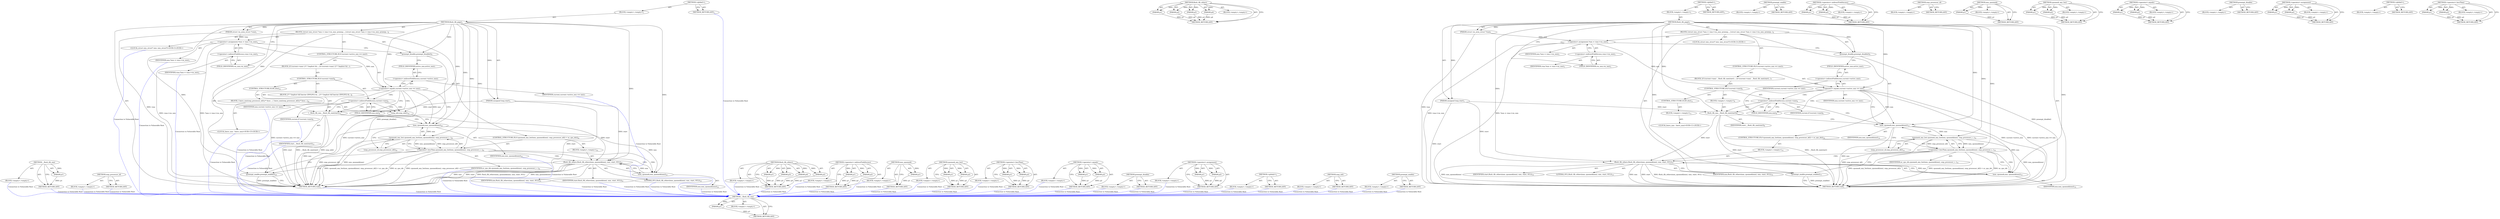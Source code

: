 digraph "preempt_enable" {
vulnerable_94 [label=<(METHOD,__flush_tlb_one)>];
vulnerable_95 [label=<(PARAM,p1)>];
vulnerable_96 [label=<(BLOCK,&lt;empty&gt;,&lt;empty&gt;)>];
vulnerable_97 [label=<(METHOD_RETURN,ANY)>];
vulnerable_115 [label=<(METHOD,flush_tlb_others)>];
vulnerable_116 [label=<(PARAM,p1)>];
vulnerable_117 [label=<(PARAM,p2)>];
vulnerable_118 [label=<(PARAM,p3)>];
vulnerable_119 [label=<(PARAM,p4)>];
vulnerable_120 [label=<(BLOCK,&lt;empty&gt;,&lt;empty&gt;)>];
vulnerable_121 [label=<(METHOD_RETURN,ANY)>];
vulnerable_6 [label=<(METHOD,&lt;global&gt;)<SUB>1</SUB>>];
vulnerable_7 [label=<(BLOCK,&lt;empty&gt;,&lt;empty&gt;)<SUB>1</SUB>>];
vulnerable_8 [label=<(METHOD,flush_tlb_page)<SUB>1</SUB>>];
vulnerable_9 [label=<(PARAM,struct vm_area_struct *vma)<SUB>1</SUB>>];
vulnerable_10 [label=<(PARAM,unsigned long start)<SUB>1</SUB>>];
vulnerable_11 [label=<(BLOCK,{
	struct mm_struct *mm = vma-&gt;vm_mm;

 	preemp...,{
	struct mm_struct *mm = vma-&gt;vm_mm;

 	preemp...)<SUB>2</SUB>>];
vulnerable_12 [label="<(LOCAL,struct mm_struct* mm: mm_struct*)<SUB>3</SUB>>"];
vulnerable_13 [label=<(&lt;operator&gt;.assignment,*mm = vma-&gt;vm_mm)<SUB>3</SUB>>];
vulnerable_14 [label=<(IDENTIFIER,mm,*mm = vma-&gt;vm_mm)<SUB>3</SUB>>];
vulnerable_15 [label=<(&lt;operator&gt;.indirectFieldAccess,vma-&gt;vm_mm)<SUB>3</SUB>>];
vulnerable_16 [label=<(IDENTIFIER,vma,*mm = vma-&gt;vm_mm)<SUB>3</SUB>>];
vulnerable_17 [label=<(FIELD_IDENTIFIER,vm_mm,vm_mm)<SUB>3</SUB>>];
vulnerable_18 [label=<(preempt_disable,preempt_disable())<SUB>5</SUB>>];
vulnerable_19 [label=<(CONTROL_STRUCTURE,IF,if (current-&gt;active_mm == mm))<SUB>7</SUB>>];
vulnerable_20 [label=<(&lt;operator&gt;.equals,current-&gt;active_mm == mm)<SUB>7</SUB>>];
vulnerable_21 [label=<(&lt;operator&gt;.indirectFieldAccess,current-&gt;active_mm)<SUB>7</SUB>>];
vulnerable_22 [label=<(IDENTIFIER,current,current-&gt;active_mm == mm)<SUB>7</SUB>>];
vulnerable_23 [label=<(FIELD_IDENTIFIER,active_mm,active_mm)<SUB>7</SUB>>];
vulnerable_24 [label=<(IDENTIFIER,mm,current-&gt;active_mm == mm)<SUB>7</SUB>>];
vulnerable_25 [label=<(BLOCK,{
		if (current-&gt;mm)
 			__flush_tlb_one(start)...,{
		if (current-&gt;mm)
 			__flush_tlb_one(start)...)<SUB>7</SUB>>];
vulnerable_26 [label=<(CONTROL_STRUCTURE,IF,if (current-&gt;mm))<SUB>8</SUB>>];
vulnerable_27 [label=<(&lt;operator&gt;.indirectFieldAccess,current-&gt;mm)<SUB>8</SUB>>];
vulnerable_28 [label=<(IDENTIFIER,current,if (current-&gt;mm))<SUB>8</SUB>>];
vulnerable_29 [label=<(FIELD_IDENTIFIER,mm,mm)<SUB>8</SUB>>];
vulnerable_30 [label=<(BLOCK,&lt;empty&gt;,&lt;empty&gt;)<SUB>9</SUB>>];
vulnerable_31 [label=<(__flush_tlb_one,__flush_tlb_one(start))<SUB>9</SUB>>];
vulnerable_32 [label=<(IDENTIFIER,start,__flush_tlb_one(start))<SUB>9</SUB>>];
vulnerable_33 [label=<(CONTROL_STRUCTURE,ELSE,else)<SUB>11</SUB>>];
vulnerable_34 [label=<(BLOCK,&lt;empty&gt;,&lt;empty&gt;)<SUB>11</SUB>>];
vulnerable_35 [label="<(LOCAL,leave_mm : leave_mm)<SUB>11</SUB>>"];
vulnerable_36 [label=<(CONTROL_STRUCTURE,IF,if (cpumask_any_but(mm_cpumask(mm), smp_processor_id()) &lt; nr_cpu_ids))<SUB>14</SUB>>];
vulnerable_37 [label=<(&lt;operator&gt;.lessThan,cpumask_any_but(mm_cpumask(mm), smp_processor_i...)<SUB>14</SUB>>];
vulnerable_38 [label=<(cpumask_any_but,cpumask_any_but(mm_cpumask(mm), smp_processor_i...)<SUB>14</SUB>>];
vulnerable_39 [label=<(mm_cpumask,mm_cpumask(mm))<SUB>14</SUB>>];
vulnerable_40 [label=<(IDENTIFIER,mm,mm_cpumask(mm))<SUB>14</SUB>>];
vulnerable_41 [label=<(smp_processor_id,smp_processor_id())<SUB>14</SUB>>];
vulnerable_42 [label=<(IDENTIFIER,nr_cpu_ids,cpumask_any_but(mm_cpumask(mm), smp_processor_i...)<SUB>14</SUB>>];
vulnerable_43 [label=<(BLOCK,&lt;empty&gt;,&lt;empty&gt;)<SUB>15</SUB>>];
vulnerable_44 [label=<(flush_tlb_others,flush_tlb_others(mm_cpumask(mm), mm, start, 0UL))<SUB>15</SUB>>];
vulnerable_45 [label=<(mm_cpumask,mm_cpumask(mm))<SUB>15</SUB>>];
vulnerable_46 [label=<(IDENTIFIER,mm,mm_cpumask(mm))<SUB>15</SUB>>];
vulnerable_47 [label=<(IDENTIFIER,mm,flush_tlb_others(mm_cpumask(mm), mm, start, 0UL))<SUB>15</SUB>>];
vulnerable_48 [label=<(IDENTIFIER,start,flush_tlb_others(mm_cpumask(mm), mm, start, 0UL))<SUB>15</SUB>>];
vulnerable_49 [label=<(LITERAL,0UL,flush_tlb_others(mm_cpumask(mm), mm, start, 0UL))<SUB>15</SUB>>];
vulnerable_50 [label=<(preempt_enable,preempt_enable())<SUB>17</SUB>>];
vulnerable_51 [label=<(METHOD_RETURN,void)<SUB>1</SUB>>];
vulnerable_53 [label=<(METHOD_RETURN,ANY)<SUB>1</SUB>>];
vulnerable_122 [label=<(METHOD,preempt_enable)>];
vulnerable_123 [label=<(BLOCK,&lt;empty&gt;,&lt;empty&gt;)>];
vulnerable_124 [label=<(METHOD_RETURN,ANY)>];
vulnerable_81 [label=<(METHOD,&lt;operator&gt;.indirectFieldAccess)>];
vulnerable_82 [label=<(PARAM,p1)>];
vulnerable_83 [label=<(PARAM,p2)>];
vulnerable_84 [label=<(BLOCK,&lt;empty&gt;,&lt;empty&gt;)>];
vulnerable_85 [label=<(METHOD_RETURN,ANY)>];
vulnerable_112 [label=<(METHOD,smp_processor_id)>];
vulnerable_113 [label=<(BLOCK,&lt;empty&gt;,&lt;empty&gt;)>];
vulnerable_114 [label=<(METHOD_RETURN,ANY)>];
vulnerable_108 [label=<(METHOD,mm_cpumask)>];
vulnerable_109 [label=<(PARAM,p1)>];
vulnerable_110 [label=<(BLOCK,&lt;empty&gt;,&lt;empty&gt;)>];
vulnerable_111 [label=<(METHOD_RETURN,ANY)>];
vulnerable_103 [label=<(METHOD,cpumask_any_but)>];
vulnerable_104 [label=<(PARAM,p1)>];
vulnerable_105 [label=<(PARAM,p2)>];
vulnerable_106 [label=<(BLOCK,&lt;empty&gt;,&lt;empty&gt;)>];
vulnerable_107 [label=<(METHOD_RETURN,ANY)>];
vulnerable_89 [label=<(METHOD,&lt;operator&gt;.equals)>];
vulnerable_90 [label=<(PARAM,p1)>];
vulnerable_91 [label=<(PARAM,p2)>];
vulnerable_92 [label=<(BLOCK,&lt;empty&gt;,&lt;empty&gt;)>];
vulnerable_93 [label=<(METHOD_RETURN,ANY)>];
vulnerable_86 [label=<(METHOD,preempt_disable)>];
vulnerable_87 [label=<(BLOCK,&lt;empty&gt;,&lt;empty&gt;)>];
vulnerable_88 [label=<(METHOD_RETURN,ANY)>];
vulnerable_76 [label=<(METHOD,&lt;operator&gt;.assignment)>];
vulnerable_77 [label=<(PARAM,p1)>];
vulnerable_78 [label=<(PARAM,p2)>];
vulnerable_79 [label=<(BLOCK,&lt;empty&gt;,&lt;empty&gt;)>];
vulnerable_80 [label=<(METHOD_RETURN,ANY)>];
vulnerable_70 [label=<(METHOD,&lt;global&gt;)<SUB>1</SUB>>];
vulnerable_71 [label=<(BLOCK,&lt;empty&gt;,&lt;empty&gt;)>];
vulnerable_72 [label=<(METHOD_RETURN,ANY)>];
vulnerable_98 [label=<(METHOD,&lt;operator&gt;.lessThan)>];
vulnerable_99 [label=<(PARAM,p1)>];
vulnerable_100 [label=<(PARAM,p2)>];
vulnerable_101 [label=<(BLOCK,&lt;empty&gt;,&lt;empty&gt;)>];
vulnerable_102 [label=<(METHOD_RETURN,ANY)>];
fixed_95 [label=<(METHOD,__flush_tlb_one)>];
fixed_96 [label=<(PARAM,p1)>];
fixed_97 [label=<(BLOCK,&lt;empty&gt;,&lt;empty&gt;)>];
fixed_98 [label=<(METHOD_RETURN,ANY)>];
fixed_116 [label=<(METHOD,smp_processor_id)>];
fixed_117 [label=<(BLOCK,&lt;empty&gt;,&lt;empty&gt;)>];
fixed_118 [label=<(METHOD_RETURN,ANY)>];
fixed_6 [label=<(METHOD,&lt;global&gt;)<SUB>1</SUB>>];
fixed_7 [label=<(BLOCK,&lt;empty&gt;,&lt;empty&gt;)<SUB>1</SUB>>];
fixed_8 [label=<(METHOD,flush_tlb_page)<SUB>1</SUB>>];
fixed_9 [label=<(PARAM,struct vm_area_struct *vma)<SUB>1</SUB>>];
fixed_10 [label=<(PARAM,unsigned long start)<SUB>1</SUB>>];
fixed_11 [label=<(BLOCK,{
	struct mm_struct *mm = vma-&gt;vm_mm;

 	preemp...,{
	struct mm_struct *mm = vma-&gt;vm_mm;

 	preemp...)<SUB>2</SUB>>];
fixed_12 [label="<(LOCAL,struct mm_struct* mm: mm_struct*)<SUB>3</SUB>>"];
fixed_13 [label=<(&lt;operator&gt;.assignment,*mm = vma-&gt;vm_mm)<SUB>3</SUB>>];
fixed_14 [label=<(IDENTIFIER,mm,*mm = vma-&gt;vm_mm)<SUB>3</SUB>>];
fixed_15 [label=<(&lt;operator&gt;.indirectFieldAccess,vma-&gt;vm_mm)<SUB>3</SUB>>];
fixed_16 [label=<(IDENTIFIER,vma,*mm = vma-&gt;vm_mm)<SUB>3</SUB>>];
fixed_17 [label=<(FIELD_IDENTIFIER,vm_mm,vm_mm)<SUB>3</SUB>>];
fixed_18 [label=<(preempt_disable,preempt_disable())<SUB>5</SUB>>];
fixed_19 [label=<(CONTROL_STRUCTURE,IF,if (current-&gt;active_mm == mm))<SUB>7</SUB>>];
fixed_20 [label=<(&lt;operator&gt;.equals,current-&gt;active_mm == mm)<SUB>7</SUB>>];
fixed_21 [label=<(&lt;operator&gt;.indirectFieldAccess,current-&gt;active_mm)<SUB>7</SUB>>];
fixed_22 [label=<(IDENTIFIER,current,current-&gt;active_mm == mm)<SUB>7</SUB>>];
fixed_23 [label=<(FIELD_IDENTIFIER,active_mm,active_mm)<SUB>7</SUB>>];
fixed_24 [label=<(IDENTIFIER,mm,current-&gt;active_mm == mm)<SUB>7</SUB>>];
fixed_25 [label=<(BLOCK,{
		if (current-&gt;mm) {
			/*
			 * Implicit ful...,{
		if (current-&gt;mm) {
			/*
			 * Implicit ful...)<SUB>7</SUB>>];
fixed_26 [label=<(CONTROL_STRUCTURE,IF,if (current-&gt;mm))<SUB>8</SUB>>];
fixed_27 [label=<(&lt;operator&gt;.indirectFieldAccess,current-&gt;mm)<SUB>8</SUB>>];
fixed_28 [label=<(IDENTIFIER,current,if (current-&gt;mm))<SUB>8</SUB>>];
fixed_29 [label=<(FIELD_IDENTIFIER,mm,mm)<SUB>8</SUB>>];
fixed_30 [label=<(BLOCK,{
			/*
			 * Implicit full barrier (INVLPG) th...,{
			/*
			 * Implicit full barrier (INVLPG) th...)<SUB>8</SUB>>];
fixed_31 [label=<(__flush_tlb_one,__flush_tlb_one(start))<SUB>13</SUB>>];
fixed_32 [label=<(IDENTIFIER,start,__flush_tlb_one(start))<SUB>13</SUB>>];
fixed_33 [label=<(CONTROL_STRUCTURE,ELSE,else)<SUB>14</SUB>>];
fixed_34 [label=<(BLOCK,{
 			leave_mm(smp_processor_id());

			/* Sync...,{
 			leave_mm(smp_processor_id());

			/* Sync...)<SUB>14</SUB>>];
fixed_35 [label="<(LOCAL,leave_mm : leave_mm)<SUB>15</SUB>>"];
fixed_36 [label=<(smp_mb,smp_mb())<SUB>18</SUB>>];
fixed_37 [label=<(CONTROL_STRUCTURE,IF,if (cpumask_any_but(mm_cpumask(mm), smp_processor_id()) &lt; nr_cpu_ids))<SUB>22</SUB>>];
fixed_38 [label=<(&lt;operator&gt;.lessThan,cpumask_any_but(mm_cpumask(mm), smp_processor_i...)<SUB>22</SUB>>];
fixed_39 [label=<(cpumask_any_but,cpumask_any_but(mm_cpumask(mm), smp_processor_i...)<SUB>22</SUB>>];
fixed_40 [label=<(mm_cpumask,mm_cpumask(mm))<SUB>22</SUB>>];
fixed_41 [label=<(IDENTIFIER,mm,mm_cpumask(mm))<SUB>22</SUB>>];
fixed_42 [label=<(smp_processor_id,smp_processor_id())<SUB>22</SUB>>];
fixed_43 [label=<(IDENTIFIER,nr_cpu_ids,cpumask_any_but(mm_cpumask(mm), smp_processor_i...)<SUB>22</SUB>>];
fixed_44 [label=<(BLOCK,&lt;empty&gt;,&lt;empty&gt;)<SUB>23</SUB>>];
fixed_45 [label=<(flush_tlb_others,flush_tlb_others(mm_cpumask(mm), mm, start, 0UL))<SUB>23</SUB>>];
fixed_46 [label=<(mm_cpumask,mm_cpumask(mm))<SUB>23</SUB>>];
fixed_47 [label=<(IDENTIFIER,mm,mm_cpumask(mm))<SUB>23</SUB>>];
fixed_48 [label=<(IDENTIFIER,mm,flush_tlb_others(mm_cpumask(mm), mm, start, 0UL))<SUB>23</SUB>>];
fixed_49 [label=<(IDENTIFIER,start,flush_tlb_others(mm_cpumask(mm), mm, start, 0UL))<SUB>23</SUB>>];
fixed_50 [label=<(LITERAL,0UL,flush_tlb_others(mm_cpumask(mm), mm, start, 0UL))<SUB>23</SUB>>];
fixed_51 [label=<(preempt_enable,preempt_enable())<SUB>25</SUB>>];
fixed_52 [label=<(METHOD_RETURN,void)<SUB>1</SUB>>];
fixed_54 [label=<(METHOD_RETURN,ANY)<SUB>1</SUB>>];
fixed_119 [label=<(METHOD,flush_tlb_others)>];
fixed_120 [label=<(PARAM,p1)>];
fixed_121 [label=<(PARAM,p2)>];
fixed_122 [label=<(PARAM,p3)>];
fixed_123 [label=<(PARAM,p4)>];
fixed_124 [label=<(BLOCK,&lt;empty&gt;,&lt;empty&gt;)>];
fixed_125 [label=<(METHOD_RETURN,ANY)>];
fixed_82 [label=<(METHOD,&lt;operator&gt;.indirectFieldAccess)>];
fixed_83 [label=<(PARAM,p1)>];
fixed_84 [label=<(PARAM,p2)>];
fixed_85 [label=<(BLOCK,&lt;empty&gt;,&lt;empty&gt;)>];
fixed_86 [label=<(METHOD_RETURN,ANY)>];
fixed_112 [label=<(METHOD,mm_cpumask)>];
fixed_113 [label=<(PARAM,p1)>];
fixed_114 [label=<(BLOCK,&lt;empty&gt;,&lt;empty&gt;)>];
fixed_115 [label=<(METHOD_RETURN,ANY)>];
fixed_107 [label=<(METHOD,cpumask_any_but)>];
fixed_108 [label=<(PARAM,p1)>];
fixed_109 [label=<(PARAM,p2)>];
fixed_110 [label=<(BLOCK,&lt;empty&gt;,&lt;empty&gt;)>];
fixed_111 [label=<(METHOD_RETURN,ANY)>];
fixed_102 [label=<(METHOD,&lt;operator&gt;.lessThan)>];
fixed_103 [label=<(PARAM,p1)>];
fixed_104 [label=<(PARAM,p2)>];
fixed_105 [label=<(BLOCK,&lt;empty&gt;,&lt;empty&gt;)>];
fixed_106 [label=<(METHOD_RETURN,ANY)>];
fixed_90 [label=<(METHOD,&lt;operator&gt;.equals)>];
fixed_91 [label=<(PARAM,p1)>];
fixed_92 [label=<(PARAM,p2)>];
fixed_93 [label=<(BLOCK,&lt;empty&gt;,&lt;empty&gt;)>];
fixed_94 [label=<(METHOD_RETURN,ANY)>];
fixed_87 [label=<(METHOD,preempt_disable)>];
fixed_88 [label=<(BLOCK,&lt;empty&gt;,&lt;empty&gt;)>];
fixed_89 [label=<(METHOD_RETURN,ANY)>];
fixed_77 [label=<(METHOD,&lt;operator&gt;.assignment)>];
fixed_78 [label=<(PARAM,p1)>];
fixed_79 [label=<(PARAM,p2)>];
fixed_80 [label=<(BLOCK,&lt;empty&gt;,&lt;empty&gt;)>];
fixed_81 [label=<(METHOD_RETURN,ANY)>];
fixed_71 [label=<(METHOD,&lt;global&gt;)<SUB>1</SUB>>];
fixed_72 [label=<(BLOCK,&lt;empty&gt;,&lt;empty&gt;)>];
fixed_73 [label=<(METHOD_RETURN,ANY)>];
fixed_99 [label=<(METHOD,smp_mb)>];
fixed_100 [label=<(BLOCK,&lt;empty&gt;,&lt;empty&gt;)>];
fixed_101 [label=<(METHOD_RETURN,ANY)>];
fixed_126 [label=<(METHOD,preempt_enable)>];
fixed_127 [label=<(BLOCK,&lt;empty&gt;,&lt;empty&gt;)>];
fixed_128 [label=<(METHOD_RETURN,ANY)>];
vulnerable_94 -> vulnerable_95  [key=0, label="AST: "];
vulnerable_94 -> vulnerable_95  [key=1, label="DDG: "];
vulnerable_94 -> vulnerable_96  [key=0, label="AST: "];
vulnerable_94 -> vulnerable_97  [key=0, label="AST: "];
vulnerable_94 -> vulnerable_97  [key=1, label="CFG: "];
vulnerable_95 -> vulnerable_97  [key=0, label="DDG: p1"];
vulnerable_115 -> vulnerable_116  [key=0, label="AST: "];
vulnerable_115 -> vulnerable_116  [key=1, label="DDG: "];
vulnerable_115 -> vulnerable_120  [key=0, label="AST: "];
vulnerable_115 -> vulnerable_117  [key=0, label="AST: "];
vulnerable_115 -> vulnerable_117  [key=1, label="DDG: "];
vulnerable_115 -> vulnerable_121  [key=0, label="AST: "];
vulnerable_115 -> vulnerable_121  [key=1, label="CFG: "];
vulnerable_115 -> vulnerable_118  [key=0, label="AST: "];
vulnerable_115 -> vulnerable_118  [key=1, label="DDG: "];
vulnerable_115 -> vulnerable_119  [key=0, label="AST: "];
vulnerable_115 -> vulnerable_119  [key=1, label="DDG: "];
vulnerable_116 -> vulnerable_121  [key=0, label="DDG: p1"];
vulnerable_117 -> vulnerable_121  [key=0, label="DDG: p2"];
vulnerable_118 -> vulnerable_121  [key=0, label="DDG: p3"];
vulnerable_119 -> vulnerable_121  [key=0, label="DDG: p4"];
vulnerable_6 -> vulnerable_7  [key=0, label="AST: "];
vulnerable_6 -> vulnerable_53  [key=0, label="AST: "];
vulnerable_6 -> vulnerable_53  [key=1, label="CFG: "];
vulnerable_7 -> vulnerable_8  [key=0, label="AST: "];
vulnerable_8 -> vulnerable_9  [key=0, label="AST: "];
vulnerable_8 -> vulnerable_9  [key=1, label="DDG: "];
vulnerable_8 -> vulnerable_10  [key=0, label="AST: "];
vulnerable_8 -> vulnerable_10  [key=1, label="DDG: "];
vulnerable_8 -> vulnerable_11  [key=0, label="AST: "];
vulnerable_8 -> vulnerable_51  [key=0, label="AST: "];
vulnerable_8 -> vulnerable_17  [key=0, label="CFG: "];
vulnerable_8 -> vulnerable_18  [key=0, label="DDG: "];
vulnerable_8 -> vulnerable_50  [key=0, label="DDG: "];
vulnerable_8 -> vulnerable_20  [key=0, label="DDG: "];
vulnerable_8 -> vulnerable_37  [key=0, label="DDG: "];
vulnerable_8 -> vulnerable_38  [key=0, label="DDG: "];
vulnerable_8 -> vulnerable_44  [key=0, label="DDG: "];
vulnerable_8 -> vulnerable_39  [key=0, label="DDG: "];
vulnerable_8 -> vulnerable_45  [key=0, label="DDG: "];
vulnerable_8 -> vulnerable_31  [key=0, label="DDG: "];
vulnerable_9 -> vulnerable_51  [key=0, label="DDG: vma"];
vulnerable_9 -> vulnerable_13  [key=0, label="DDG: vma"];
vulnerable_10 -> vulnerable_51  [key=0, label="DDG: start"];
vulnerable_10 -> vulnerable_44  [key=0, label="DDG: start"];
vulnerable_10 -> vulnerable_31  [key=0, label="DDG: start"];
vulnerable_11 -> vulnerable_12  [key=0, label="AST: "];
vulnerable_11 -> vulnerable_13  [key=0, label="AST: "];
vulnerable_11 -> vulnerable_18  [key=0, label="AST: "];
vulnerable_11 -> vulnerable_19  [key=0, label="AST: "];
vulnerable_11 -> vulnerable_36  [key=0, label="AST: "];
vulnerable_11 -> vulnerable_50  [key=0, label="AST: "];
vulnerable_13 -> vulnerable_14  [key=0, label="AST: "];
vulnerable_13 -> vulnerable_15  [key=0, label="AST: "];
vulnerable_13 -> vulnerable_18  [key=0, label="CFG: "];
vulnerable_13 -> vulnerable_51  [key=0, label="DDG: vma-&gt;vm_mm"];
vulnerable_13 -> vulnerable_51  [key=1, label="DDG: *mm = vma-&gt;vm_mm"];
vulnerable_13 -> vulnerable_20  [key=0, label="DDG: mm"];
vulnerable_15 -> vulnerable_16  [key=0, label="AST: "];
vulnerable_15 -> vulnerable_17  [key=0, label="AST: "];
vulnerable_15 -> vulnerable_13  [key=0, label="CFG: "];
vulnerable_17 -> vulnerable_15  [key=0, label="CFG: "];
vulnerable_18 -> vulnerable_23  [key=0, label="CFG: "];
vulnerable_18 -> vulnerable_51  [key=0, label="DDG: preempt_disable()"];
vulnerable_19 -> vulnerable_20  [key=0, label="AST: "];
vulnerable_19 -> vulnerable_25  [key=0, label="AST: "];
vulnerable_20 -> vulnerable_21  [key=0, label="AST: "];
vulnerable_20 -> vulnerable_24  [key=0, label="AST: "];
vulnerable_20 -> vulnerable_29  [key=0, label="CFG: "];
vulnerable_20 -> vulnerable_29  [key=1, label="CDG: "];
vulnerable_20 -> vulnerable_39  [key=0, label="CFG: "];
vulnerable_20 -> vulnerable_39  [key=1, label="DDG: mm"];
vulnerable_20 -> vulnerable_51  [key=0, label="DDG: current-&gt;active_mm"];
vulnerable_20 -> vulnerable_51  [key=1, label="DDG: current-&gt;active_mm == mm"];
vulnerable_20 -> vulnerable_27  [key=0, label="CDG: "];
vulnerable_21 -> vulnerable_22  [key=0, label="AST: "];
vulnerable_21 -> vulnerable_23  [key=0, label="AST: "];
vulnerable_21 -> vulnerable_20  [key=0, label="CFG: "];
vulnerable_23 -> vulnerable_21  [key=0, label="CFG: "];
vulnerable_25 -> vulnerable_26  [key=0, label="AST: "];
vulnerable_26 -> vulnerable_27  [key=0, label="AST: "];
vulnerable_26 -> vulnerable_30  [key=0, label="AST: "];
vulnerable_26 -> vulnerable_33  [key=0, label="AST: "];
vulnerable_27 -> vulnerable_28  [key=0, label="AST: "];
vulnerable_27 -> vulnerable_29  [key=0, label="AST: "];
vulnerable_27 -> vulnerable_31  [key=0, label="CFG: "];
vulnerable_27 -> vulnerable_31  [key=1, label="CDG: "];
vulnerable_27 -> vulnerable_39  [key=0, label="CFG: "];
vulnerable_29 -> vulnerable_27  [key=0, label="CFG: "];
vulnerable_30 -> vulnerable_31  [key=0, label="AST: "];
vulnerable_31 -> vulnerable_32  [key=0, label="AST: "];
vulnerable_31 -> vulnerable_39  [key=0, label="CFG: "];
vulnerable_31 -> vulnerable_51  [key=0, label="DDG: start"];
vulnerable_31 -> vulnerable_51  [key=1, label="DDG: __flush_tlb_one(start)"];
vulnerable_31 -> vulnerable_44  [key=0, label="DDG: start"];
vulnerable_33 -> vulnerable_34  [key=0, label="AST: "];
vulnerable_34 -> vulnerable_35  [key=0, label="AST: "];
vulnerable_36 -> vulnerable_37  [key=0, label="AST: "];
vulnerable_36 -> vulnerable_43  [key=0, label="AST: "];
vulnerable_37 -> vulnerable_38  [key=0, label="AST: "];
vulnerable_37 -> vulnerable_42  [key=0, label="AST: "];
vulnerable_37 -> vulnerable_50  [key=0, label="CFG: "];
vulnerable_37 -> vulnerable_45  [key=0, label="CFG: "];
vulnerable_37 -> vulnerable_45  [key=1, label="CDG: "];
vulnerable_37 -> vulnerable_51  [key=0, label="DDG: cpumask_any_but(mm_cpumask(mm), smp_processor_id())"];
vulnerable_37 -> vulnerable_51  [key=1, label="DDG: cpumask_any_but(mm_cpumask(mm), smp_processor_id()) &lt; nr_cpu_ids"];
vulnerable_37 -> vulnerable_51  [key=2, label="DDG: nr_cpu_ids"];
vulnerable_37 -> vulnerable_44  [key=0, label="CDG: "];
vulnerable_38 -> vulnerable_39  [key=0, label="AST: "];
vulnerable_38 -> vulnerable_41  [key=0, label="AST: "];
vulnerable_38 -> vulnerable_37  [key=0, label="CFG: "];
vulnerable_38 -> vulnerable_37  [key=1, label="DDG: mm_cpumask(mm)"];
vulnerable_38 -> vulnerable_37  [key=2, label="DDG: smp_processor_id()"];
vulnerable_38 -> vulnerable_51  [key=0, label="DDG: mm_cpumask(mm)"];
vulnerable_38 -> vulnerable_51  [key=1, label="DDG: smp_processor_id()"];
vulnerable_39 -> vulnerable_40  [key=0, label="AST: "];
vulnerable_39 -> vulnerable_41  [key=0, label="CFG: "];
vulnerable_39 -> vulnerable_51  [key=0, label="DDG: mm"];
vulnerable_39 -> vulnerable_38  [key=0, label="DDG: mm"];
vulnerable_39 -> vulnerable_45  [key=0, label="DDG: mm"];
vulnerable_41 -> vulnerable_38  [key=0, label="CFG: "];
vulnerable_43 -> vulnerable_44  [key=0, label="AST: "];
vulnerable_44 -> vulnerable_45  [key=0, label="AST: "];
vulnerable_44 -> vulnerable_47  [key=0, label="AST: "];
vulnerable_44 -> vulnerable_48  [key=0, label="AST: "];
vulnerable_44 -> vulnerable_49  [key=0, label="AST: "];
vulnerable_44 -> vulnerable_50  [key=0, label="CFG: "];
vulnerable_44 -> vulnerable_51  [key=0, label="DDG: mm_cpumask(mm)"];
vulnerable_44 -> vulnerable_51  [key=1, label="DDG: mm"];
vulnerable_44 -> vulnerable_51  [key=2, label="DDG: start"];
vulnerable_44 -> vulnerable_51  [key=3, label="DDG: flush_tlb_others(mm_cpumask(mm), mm, start, 0UL)"];
vulnerable_45 -> vulnerable_46  [key=0, label="AST: "];
vulnerable_45 -> vulnerable_44  [key=0, label="CFG: "];
vulnerable_45 -> vulnerable_44  [key=1, label="DDG: mm"];
vulnerable_50 -> vulnerable_51  [key=0, label="CFG: "];
vulnerable_50 -> vulnerable_51  [key=1, label="DDG: preempt_enable()"];
vulnerable_122 -> vulnerable_123  [key=0, label="AST: "];
vulnerable_122 -> vulnerable_124  [key=0, label="AST: "];
vulnerable_122 -> vulnerable_124  [key=1, label="CFG: "];
vulnerable_81 -> vulnerable_82  [key=0, label="AST: "];
vulnerable_81 -> vulnerable_82  [key=1, label="DDG: "];
vulnerable_81 -> vulnerable_84  [key=0, label="AST: "];
vulnerable_81 -> vulnerable_83  [key=0, label="AST: "];
vulnerable_81 -> vulnerable_83  [key=1, label="DDG: "];
vulnerable_81 -> vulnerable_85  [key=0, label="AST: "];
vulnerable_81 -> vulnerable_85  [key=1, label="CFG: "];
vulnerable_82 -> vulnerable_85  [key=0, label="DDG: p1"];
vulnerable_83 -> vulnerable_85  [key=0, label="DDG: p2"];
vulnerable_112 -> vulnerable_113  [key=0, label="AST: "];
vulnerable_112 -> vulnerable_114  [key=0, label="AST: "];
vulnerable_112 -> vulnerable_114  [key=1, label="CFG: "];
vulnerable_108 -> vulnerable_109  [key=0, label="AST: "];
vulnerable_108 -> vulnerable_109  [key=1, label="DDG: "];
vulnerable_108 -> vulnerable_110  [key=0, label="AST: "];
vulnerable_108 -> vulnerable_111  [key=0, label="AST: "];
vulnerable_108 -> vulnerable_111  [key=1, label="CFG: "];
vulnerable_109 -> vulnerable_111  [key=0, label="DDG: p1"];
vulnerable_103 -> vulnerable_104  [key=0, label="AST: "];
vulnerable_103 -> vulnerable_104  [key=1, label="DDG: "];
vulnerable_103 -> vulnerable_106  [key=0, label="AST: "];
vulnerable_103 -> vulnerable_105  [key=0, label="AST: "];
vulnerable_103 -> vulnerable_105  [key=1, label="DDG: "];
vulnerable_103 -> vulnerable_107  [key=0, label="AST: "];
vulnerable_103 -> vulnerable_107  [key=1, label="CFG: "];
vulnerable_104 -> vulnerable_107  [key=0, label="DDG: p1"];
vulnerable_105 -> vulnerable_107  [key=0, label="DDG: p2"];
vulnerable_89 -> vulnerable_90  [key=0, label="AST: "];
vulnerable_89 -> vulnerable_90  [key=1, label="DDG: "];
vulnerable_89 -> vulnerable_92  [key=0, label="AST: "];
vulnerable_89 -> vulnerable_91  [key=0, label="AST: "];
vulnerable_89 -> vulnerable_91  [key=1, label="DDG: "];
vulnerable_89 -> vulnerable_93  [key=0, label="AST: "];
vulnerable_89 -> vulnerable_93  [key=1, label="CFG: "];
vulnerable_90 -> vulnerable_93  [key=0, label="DDG: p1"];
vulnerable_91 -> vulnerable_93  [key=0, label="DDG: p2"];
vulnerable_86 -> vulnerable_87  [key=0, label="AST: "];
vulnerable_86 -> vulnerable_88  [key=0, label="AST: "];
vulnerable_86 -> vulnerable_88  [key=1, label="CFG: "];
vulnerable_76 -> vulnerable_77  [key=0, label="AST: "];
vulnerable_76 -> vulnerable_77  [key=1, label="DDG: "];
vulnerable_76 -> vulnerable_79  [key=0, label="AST: "];
vulnerable_76 -> vulnerable_78  [key=0, label="AST: "];
vulnerable_76 -> vulnerable_78  [key=1, label="DDG: "];
vulnerable_76 -> vulnerable_80  [key=0, label="AST: "];
vulnerable_76 -> vulnerable_80  [key=1, label="CFG: "];
vulnerable_77 -> vulnerable_80  [key=0, label="DDG: p1"];
vulnerable_78 -> vulnerable_80  [key=0, label="DDG: p2"];
vulnerable_70 -> vulnerable_71  [key=0, label="AST: "];
vulnerable_70 -> vulnerable_72  [key=0, label="AST: "];
vulnerable_70 -> vulnerable_72  [key=1, label="CFG: "];
vulnerable_98 -> vulnerable_99  [key=0, label="AST: "];
vulnerable_98 -> vulnerable_99  [key=1, label="DDG: "];
vulnerable_98 -> vulnerable_101  [key=0, label="AST: "];
vulnerable_98 -> vulnerable_100  [key=0, label="AST: "];
vulnerable_98 -> vulnerable_100  [key=1, label="DDG: "];
vulnerable_98 -> vulnerable_102  [key=0, label="AST: "];
vulnerable_98 -> vulnerable_102  [key=1, label="CFG: "];
vulnerable_99 -> vulnerable_102  [key=0, label="DDG: p1"];
vulnerable_100 -> vulnerable_102  [key=0, label="DDG: p2"];
fixed_95 -> fixed_96  [key=0, label="AST: "];
fixed_95 -> fixed_96  [key=1, label="DDG: "];
fixed_95 -> fixed_97  [key=0, label="AST: "];
fixed_95 -> fixed_98  [key=0, label="AST: "];
fixed_95 -> fixed_98  [key=1, label="CFG: "];
fixed_96 -> fixed_98  [key=0, label="DDG: p1"];
fixed_97 -> vulnerable_94  [color=blue, key=0, label="Connection to Vulnerable Root", penwidth="2.0", style=dashed];
fixed_98 -> vulnerable_94  [color=blue, key=0, label="Connection to Vulnerable Root", penwidth="2.0", style=dashed];
fixed_116 -> fixed_117  [key=0, label="AST: "];
fixed_116 -> fixed_118  [key=0, label="AST: "];
fixed_116 -> fixed_118  [key=1, label="CFG: "];
fixed_117 -> vulnerable_94  [color=blue, key=0, label="Connection to Vulnerable Root", penwidth="2.0", style=dashed];
fixed_118 -> vulnerable_94  [color=blue, key=0, label="Connection to Vulnerable Root", penwidth="2.0", style=dashed];
fixed_6 -> fixed_7  [key=0, label="AST: "];
fixed_6 -> fixed_54  [key=0, label="AST: "];
fixed_6 -> fixed_54  [key=1, label="CFG: "];
fixed_7 -> fixed_8  [key=0, label="AST: "];
fixed_8 -> fixed_9  [key=0, label="AST: "];
fixed_8 -> fixed_9  [key=1, label="DDG: "];
fixed_8 -> fixed_10  [key=0, label="AST: "];
fixed_8 -> fixed_10  [key=1, label="DDG: "];
fixed_8 -> fixed_11  [key=0, label="AST: "];
fixed_8 -> fixed_52  [key=0, label="AST: "];
fixed_8 -> fixed_17  [key=0, label="CFG: "];
fixed_8 -> fixed_18  [key=0, label="DDG: "];
fixed_8 -> fixed_51  [key=0, label="DDG: "];
fixed_8 -> fixed_20  [key=0, label="DDG: "];
fixed_8 -> fixed_38  [key=0, label="DDG: "];
fixed_8 -> fixed_39  [key=0, label="DDG: "];
fixed_8 -> fixed_45  [key=0, label="DDG: "];
fixed_8 -> fixed_40  [key=0, label="DDG: "];
fixed_8 -> fixed_46  [key=0, label="DDG: "];
fixed_8 -> fixed_31  [key=0, label="DDG: "];
fixed_8 -> fixed_36  [key=0, label="DDG: "];
fixed_9 -> fixed_52  [key=0, label="DDG: vma"];
fixed_9 -> fixed_13  [key=0, label="DDG: vma"];
fixed_10 -> fixed_52  [key=0, label="DDG: start"];
fixed_10 -> fixed_45  [key=0, label="DDG: start"];
fixed_10 -> fixed_31  [key=0, label="DDG: start"];
fixed_11 -> fixed_12  [key=0, label="AST: "];
fixed_11 -> fixed_13  [key=0, label="AST: "];
fixed_11 -> fixed_18  [key=0, label="AST: "];
fixed_11 -> fixed_19  [key=0, label="AST: "];
fixed_11 -> fixed_37  [key=0, label="AST: "];
fixed_11 -> fixed_51  [key=0, label="AST: "];
fixed_12 -> vulnerable_94  [color=blue, key=0, label="Connection to Vulnerable Root", penwidth="2.0", style=dashed];
fixed_13 -> fixed_14  [key=0, label="AST: "];
fixed_13 -> fixed_15  [key=0, label="AST: "];
fixed_13 -> fixed_18  [key=0, label="CFG: "];
fixed_13 -> fixed_52  [key=0, label="DDG: vma-&gt;vm_mm"];
fixed_13 -> fixed_52  [key=1, label="DDG: *mm = vma-&gt;vm_mm"];
fixed_13 -> fixed_20  [key=0, label="DDG: mm"];
fixed_14 -> vulnerable_94  [color=blue, key=0, label="Connection to Vulnerable Root", penwidth="2.0", style=dashed];
fixed_15 -> fixed_16  [key=0, label="AST: "];
fixed_15 -> fixed_17  [key=0, label="AST: "];
fixed_15 -> fixed_13  [key=0, label="CFG: "];
fixed_16 -> vulnerable_94  [color=blue, key=0, label="Connection to Vulnerable Root", penwidth="2.0", style=dashed];
fixed_17 -> fixed_15  [key=0, label="CFG: "];
fixed_18 -> fixed_23  [key=0, label="CFG: "];
fixed_18 -> fixed_52  [key=0, label="DDG: preempt_disable()"];
fixed_19 -> fixed_20  [key=0, label="AST: "];
fixed_19 -> fixed_25  [key=0, label="AST: "];
fixed_20 -> fixed_21  [key=0, label="AST: "];
fixed_20 -> fixed_24  [key=0, label="AST: "];
fixed_20 -> fixed_29  [key=0, label="CFG: "];
fixed_20 -> fixed_29  [key=1, label="CDG: "];
fixed_20 -> fixed_40  [key=0, label="CFG: "];
fixed_20 -> fixed_40  [key=1, label="DDG: mm"];
fixed_20 -> fixed_52  [key=0, label="DDG: current-&gt;active_mm"];
fixed_20 -> fixed_52  [key=1, label="DDG: current-&gt;active_mm == mm"];
fixed_20 -> fixed_27  [key=0, label="CDG: "];
fixed_21 -> fixed_22  [key=0, label="AST: "];
fixed_21 -> fixed_23  [key=0, label="AST: "];
fixed_21 -> fixed_20  [key=0, label="CFG: "];
fixed_22 -> vulnerable_94  [color=blue, key=0, label="Connection to Vulnerable Root", penwidth="2.0", style=dashed];
fixed_23 -> fixed_21  [key=0, label="CFG: "];
fixed_24 -> vulnerable_94  [color=blue, key=0, label="Connection to Vulnerable Root", penwidth="2.0", style=dashed];
fixed_25 -> fixed_26  [key=0, label="AST: "];
fixed_26 -> fixed_27  [key=0, label="AST: "];
fixed_26 -> fixed_30  [key=0, label="AST: "];
fixed_26 -> fixed_33  [key=0, label="AST: "];
fixed_27 -> fixed_28  [key=0, label="AST: "];
fixed_27 -> fixed_29  [key=0, label="AST: "];
fixed_27 -> fixed_36  [key=0, label="CFG: "];
fixed_27 -> fixed_36  [key=1, label="CDG: "];
fixed_27 -> fixed_31  [key=0, label="CFG: "];
fixed_27 -> fixed_31  [key=1, label="CDG: "];
fixed_28 -> vulnerable_94  [color=blue, key=0, label="Connection to Vulnerable Root", penwidth="2.0", style=dashed];
fixed_29 -> fixed_27  [key=0, label="CFG: "];
fixed_30 -> fixed_31  [key=0, label="AST: "];
fixed_31 -> fixed_32  [key=0, label="AST: "];
fixed_31 -> fixed_40  [key=0, label="CFG: "];
fixed_31 -> fixed_52  [key=0, label="DDG: start"];
fixed_31 -> fixed_52  [key=1, label="DDG: __flush_tlb_one(start)"];
fixed_31 -> fixed_45  [key=0, label="DDG: start"];
fixed_32 -> vulnerable_94  [color=blue, key=0, label="Connection to Vulnerable Root", penwidth="2.0", style=dashed];
fixed_33 -> fixed_34  [key=0, label="AST: "];
fixed_34 -> fixed_35  [key=0, label="AST: "];
fixed_34 -> fixed_36  [key=0, label="AST: "];
fixed_35 -> vulnerable_94  [color=blue, key=0, label="Connection to Vulnerable Root", penwidth="2.0", style=dashed];
fixed_36 -> fixed_40  [key=0, label="CFG: "];
fixed_36 -> fixed_52  [key=0, label="DDG: smp_mb()"];
fixed_37 -> fixed_38  [key=0, label="AST: "];
fixed_37 -> fixed_44  [key=0, label="AST: "];
fixed_38 -> fixed_39  [key=0, label="AST: "];
fixed_38 -> fixed_43  [key=0, label="AST: "];
fixed_38 -> fixed_51  [key=0, label="CFG: "];
fixed_38 -> fixed_46  [key=0, label="CFG: "];
fixed_38 -> fixed_46  [key=1, label="CDG: "];
fixed_38 -> fixed_52  [key=0, label="DDG: cpumask_any_but(mm_cpumask(mm), smp_processor_id())"];
fixed_38 -> fixed_52  [key=1, label="DDG: cpumask_any_but(mm_cpumask(mm), smp_processor_id()) &lt; nr_cpu_ids"];
fixed_38 -> fixed_52  [key=2, label="DDG: nr_cpu_ids"];
fixed_38 -> fixed_45  [key=0, label="CDG: "];
fixed_39 -> fixed_40  [key=0, label="AST: "];
fixed_39 -> fixed_42  [key=0, label="AST: "];
fixed_39 -> fixed_38  [key=0, label="CFG: "];
fixed_39 -> fixed_38  [key=1, label="DDG: mm_cpumask(mm)"];
fixed_39 -> fixed_38  [key=2, label="DDG: smp_processor_id()"];
fixed_39 -> fixed_52  [key=0, label="DDG: mm_cpumask(mm)"];
fixed_39 -> fixed_52  [key=1, label="DDG: smp_processor_id()"];
fixed_40 -> fixed_41  [key=0, label="AST: "];
fixed_40 -> fixed_42  [key=0, label="CFG: "];
fixed_40 -> fixed_52  [key=0, label="DDG: mm"];
fixed_40 -> fixed_39  [key=0, label="DDG: mm"];
fixed_40 -> fixed_46  [key=0, label="DDG: mm"];
fixed_41 -> vulnerable_94  [color=blue, key=0, label="Connection to Vulnerable Root", penwidth="2.0", style=dashed];
fixed_42 -> fixed_39  [key=0, label="CFG: "];
fixed_43 -> vulnerable_94  [color=blue, key=0, label="Connection to Vulnerable Root", penwidth="2.0", style=dashed];
fixed_44 -> fixed_45  [key=0, label="AST: "];
fixed_45 -> fixed_46  [key=0, label="AST: "];
fixed_45 -> fixed_48  [key=0, label="AST: "];
fixed_45 -> fixed_49  [key=0, label="AST: "];
fixed_45 -> fixed_50  [key=0, label="AST: "];
fixed_45 -> fixed_51  [key=0, label="CFG: "];
fixed_45 -> fixed_52  [key=0, label="DDG: mm_cpumask(mm)"];
fixed_45 -> fixed_52  [key=1, label="DDG: mm"];
fixed_45 -> fixed_52  [key=2, label="DDG: start"];
fixed_45 -> fixed_52  [key=3, label="DDG: flush_tlb_others(mm_cpumask(mm), mm, start, 0UL)"];
fixed_46 -> fixed_47  [key=0, label="AST: "];
fixed_46 -> fixed_45  [key=0, label="CFG: "];
fixed_46 -> fixed_45  [key=1, label="DDG: mm"];
fixed_47 -> vulnerable_94  [color=blue, key=0, label="Connection to Vulnerable Root", penwidth="2.0", style=dashed];
fixed_48 -> vulnerable_94  [color=blue, key=0, label="Connection to Vulnerable Root", penwidth="2.0", style=dashed];
fixed_49 -> vulnerable_94  [color=blue, key=0, label="Connection to Vulnerable Root", penwidth="2.0", style=dashed];
fixed_50 -> vulnerable_94  [color=blue, key=0, label="Connection to Vulnerable Root", penwidth="2.0", style=dashed];
fixed_51 -> fixed_52  [key=0, label="CFG: "];
fixed_51 -> fixed_52  [key=1, label="DDG: preempt_enable()"];
fixed_52 -> vulnerable_94  [color=blue, key=0, label="Connection to Vulnerable Root", penwidth="2.0", style=dashed];
fixed_54 -> vulnerable_94  [color=blue, key=0, label="Connection to Vulnerable Root", penwidth="2.0", style=dashed];
fixed_119 -> fixed_120  [key=0, label="AST: "];
fixed_119 -> fixed_120  [key=1, label="DDG: "];
fixed_119 -> fixed_124  [key=0, label="AST: "];
fixed_119 -> fixed_121  [key=0, label="AST: "];
fixed_119 -> fixed_121  [key=1, label="DDG: "];
fixed_119 -> fixed_125  [key=0, label="AST: "];
fixed_119 -> fixed_125  [key=1, label="CFG: "];
fixed_119 -> fixed_122  [key=0, label="AST: "];
fixed_119 -> fixed_122  [key=1, label="DDG: "];
fixed_119 -> fixed_123  [key=0, label="AST: "];
fixed_119 -> fixed_123  [key=1, label="DDG: "];
fixed_120 -> fixed_125  [key=0, label="DDG: p1"];
fixed_121 -> fixed_125  [key=0, label="DDG: p2"];
fixed_122 -> fixed_125  [key=0, label="DDG: p3"];
fixed_123 -> fixed_125  [key=0, label="DDG: p4"];
fixed_124 -> vulnerable_94  [color=blue, key=0, label="Connection to Vulnerable Root", penwidth="2.0", style=dashed];
fixed_125 -> vulnerable_94  [color=blue, key=0, label="Connection to Vulnerable Root", penwidth="2.0", style=dashed];
fixed_82 -> fixed_83  [key=0, label="AST: "];
fixed_82 -> fixed_83  [key=1, label="DDG: "];
fixed_82 -> fixed_85  [key=0, label="AST: "];
fixed_82 -> fixed_84  [key=0, label="AST: "];
fixed_82 -> fixed_84  [key=1, label="DDG: "];
fixed_82 -> fixed_86  [key=0, label="AST: "];
fixed_82 -> fixed_86  [key=1, label="CFG: "];
fixed_83 -> fixed_86  [key=0, label="DDG: p1"];
fixed_84 -> fixed_86  [key=0, label="DDG: p2"];
fixed_85 -> vulnerable_94  [color=blue, key=0, label="Connection to Vulnerable Root", penwidth="2.0", style=dashed];
fixed_86 -> vulnerable_94  [color=blue, key=0, label="Connection to Vulnerable Root", penwidth="2.0", style=dashed];
fixed_112 -> fixed_113  [key=0, label="AST: "];
fixed_112 -> fixed_113  [key=1, label="DDG: "];
fixed_112 -> fixed_114  [key=0, label="AST: "];
fixed_112 -> fixed_115  [key=0, label="AST: "];
fixed_112 -> fixed_115  [key=1, label="CFG: "];
fixed_113 -> fixed_115  [key=0, label="DDG: p1"];
fixed_114 -> vulnerable_94  [color=blue, key=0, label="Connection to Vulnerable Root", penwidth="2.0", style=dashed];
fixed_115 -> vulnerable_94  [color=blue, key=0, label="Connection to Vulnerable Root", penwidth="2.0", style=dashed];
fixed_107 -> fixed_108  [key=0, label="AST: "];
fixed_107 -> fixed_108  [key=1, label="DDG: "];
fixed_107 -> fixed_110  [key=0, label="AST: "];
fixed_107 -> fixed_109  [key=0, label="AST: "];
fixed_107 -> fixed_109  [key=1, label="DDG: "];
fixed_107 -> fixed_111  [key=0, label="AST: "];
fixed_107 -> fixed_111  [key=1, label="CFG: "];
fixed_108 -> fixed_111  [key=0, label="DDG: p1"];
fixed_109 -> fixed_111  [key=0, label="DDG: p2"];
fixed_110 -> vulnerable_94  [color=blue, key=0, label="Connection to Vulnerable Root", penwidth="2.0", style=dashed];
fixed_111 -> vulnerable_94  [color=blue, key=0, label="Connection to Vulnerable Root", penwidth="2.0", style=dashed];
fixed_102 -> fixed_103  [key=0, label="AST: "];
fixed_102 -> fixed_103  [key=1, label="DDG: "];
fixed_102 -> fixed_105  [key=0, label="AST: "];
fixed_102 -> fixed_104  [key=0, label="AST: "];
fixed_102 -> fixed_104  [key=1, label="DDG: "];
fixed_102 -> fixed_106  [key=0, label="AST: "];
fixed_102 -> fixed_106  [key=1, label="CFG: "];
fixed_103 -> fixed_106  [key=0, label="DDG: p1"];
fixed_104 -> fixed_106  [key=0, label="DDG: p2"];
fixed_105 -> vulnerable_94  [color=blue, key=0, label="Connection to Vulnerable Root", penwidth="2.0", style=dashed];
fixed_106 -> vulnerable_94  [color=blue, key=0, label="Connection to Vulnerable Root", penwidth="2.0", style=dashed];
fixed_90 -> fixed_91  [key=0, label="AST: "];
fixed_90 -> fixed_91  [key=1, label="DDG: "];
fixed_90 -> fixed_93  [key=0, label="AST: "];
fixed_90 -> fixed_92  [key=0, label="AST: "];
fixed_90 -> fixed_92  [key=1, label="DDG: "];
fixed_90 -> fixed_94  [key=0, label="AST: "];
fixed_90 -> fixed_94  [key=1, label="CFG: "];
fixed_91 -> fixed_94  [key=0, label="DDG: p1"];
fixed_92 -> fixed_94  [key=0, label="DDG: p2"];
fixed_93 -> vulnerable_94  [color=blue, key=0, label="Connection to Vulnerable Root", penwidth="2.0", style=dashed];
fixed_94 -> vulnerable_94  [color=blue, key=0, label="Connection to Vulnerable Root", penwidth="2.0", style=dashed];
fixed_87 -> fixed_88  [key=0, label="AST: "];
fixed_87 -> fixed_89  [key=0, label="AST: "];
fixed_87 -> fixed_89  [key=1, label="CFG: "];
fixed_88 -> vulnerable_94  [color=blue, key=0, label="Connection to Vulnerable Root", penwidth="2.0", style=dashed];
fixed_89 -> vulnerable_94  [color=blue, key=0, label="Connection to Vulnerable Root", penwidth="2.0", style=dashed];
fixed_77 -> fixed_78  [key=0, label="AST: "];
fixed_77 -> fixed_78  [key=1, label="DDG: "];
fixed_77 -> fixed_80  [key=0, label="AST: "];
fixed_77 -> fixed_79  [key=0, label="AST: "];
fixed_77 -> fixed_79  [key=1, label="DDG: "];
fixed_77 -> fixed_81  [key=0, label="AST: "];
fixed_77 -> fixed_81  [key=1, label="CFG: "];
fixed_78 -> fixed_81  [key=0, label="DDG: p1"];
fixed_79 -> fixed_81  [key=0, label="DDG: p2"];
fixed_80 -> vulnerable_94  [color=blue, key=0, label="Connection to Vulnerable Root", penwidth="2.0", style=dashed];
fixed_81 -> vulnerable_94  [color=blue, key=0, label="Connection to Vulnerable Root", penwidth="2.0", style=dashed];
fixed_71 -> fixed_72  [key=0, label="AST: "];
fixed_71 -> fixed_73  [key=0, label="AST: "];
fixed_71 -> fixed_73  [key=1, label="CFG: "];
fixed_72 -> vulnerable_94  [color=blue, key=0, label="Connection to Vulnerable Root", penwidth="2.0", style=dashed];
fixed_73 -> vulnerable_94  [color=blue, key=0, label="Connection to Vulnerable Root", penwidth="2.0", style=dashed];
fixed_99 -> fixed_100  [key=0, label="AST: "];
fixed_99 -> fixed_101  [key=0, label="AST: "];
fixed_99 -> fixed_101  [key=1, label="CFG: "];
fixed_100 -> vulnerable_94  [color=blue, key=0, label="Connection to Vulnerable Root", penwidth="2.0", style=dashed];
fixed_101 -> vulnerable_94  [color=blue, key=0, label="Connection to Vulnerable Root", penwidth="2.0", style=dashed];
fixed_126 -> fixed_127  [key=0, label="AST: "];
fixed_126 -> fixed_128  [key=0, label="AST: "];
fixed_126 -> fixed_128  [key=1, label="CFG: "];
fixed_127 -> vulnerable_94  [color=blue, key=0, label="Connection to Vulnerable Root", penwidth="2.0", style=dashed];
fixed_128 -> vulnerable_94  [color=blue, key=0, label="Connection to Vulnerable Root", penwidth="2.0", style=dashed];
}
